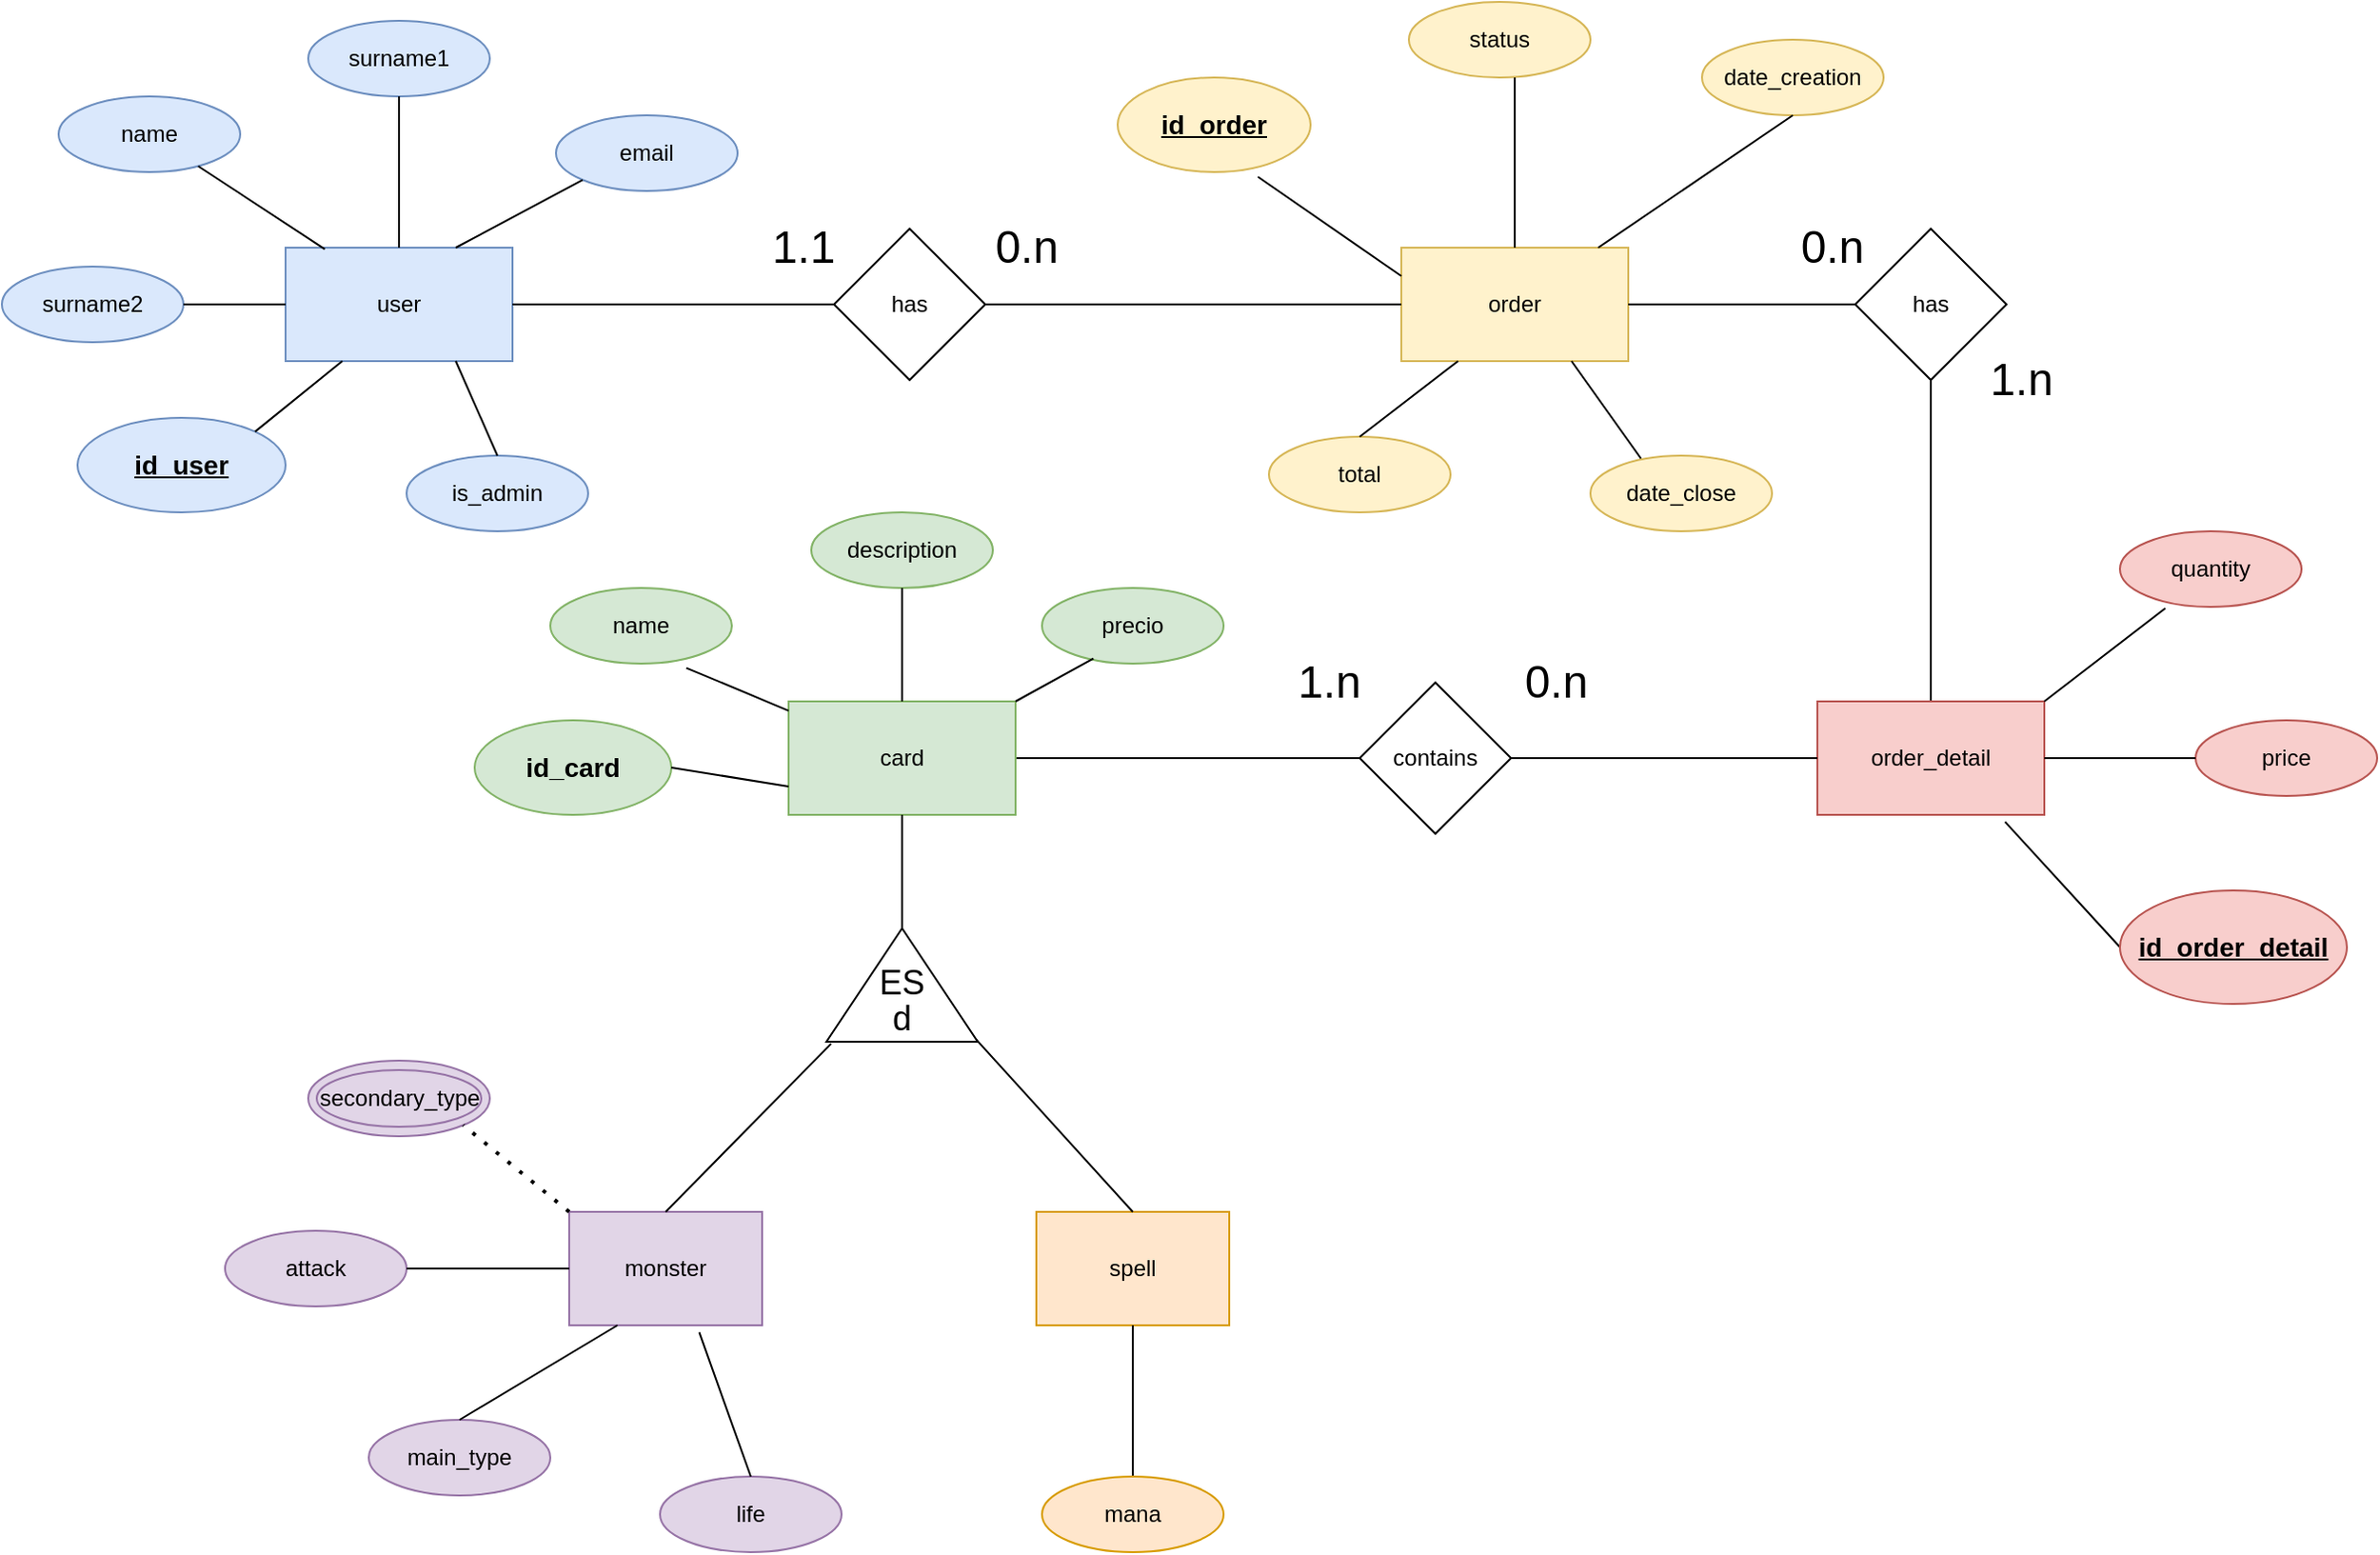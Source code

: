 <mxfile version="24.2.3" type="google">
  <diagram name="Página-1" id="FytL8jTZshEAE2MuBwFe">
    <mxGraphModel grid="1" page="1" gridSize="10" guides="1" tooltips="1" connect="1" arrows="1" fold="1" pageScale="1" pageWidth="827" pageHeight="1169" math="0" shadow="0">
      <root>
        <mxCell id="0" />
        <mxCell id="1" parent="0" />
        <mxCell id="OXCXLse137_cH-5ce6He-1" value="user" style="rounded=0;whiteSpace=wrap;html=1;fillColor=#dae8fc;strokeColor=#6c8ebf;" vertex="1" parent="1">
          <mxGeometry x="60" y="240" width="120" height="60" as="geometry" />
        </mxCell>
        <mxCell id="OXCXLse137_cH-5ce6He-4" value="name" style="ellipse;whiteSpace=wrap;html=1;fillColor=#dae8fc;strokeColor=#6c8ebf;" vertex="1" parent="1">
          <mxGeometry x="-60" y="160" width="96" height="40" as="geometry" />
        </mxCell>
        <mxCell id="OXCXLse137_cH-5ce6He-5" value="&lt;div&gt;surname1&lt;/div&gt;" style="ellipse;whiteSpace=wrap;html=1;fillColor=#dae8fc;strokeColor=#6c8ebf;" vertex="1" parent="1">
          <mxGeometry x="72" y="120" width="96" height="40" as="geometry" />
        </mxCell>
        <mxCell id="OXCXLse137_cH-5ce6He-6" value="&lt;div&gt;surname2&lt;/div&gt;" style="ellipse;whiteSpace=wrap;html=1;fillColor=#dae8fc;strokeColor=#6c8ebf;" vertex="1" parent="1">
          <mxGeometry x="-90" y="250" width="96" height="40" as="geometry" />
        </mxCell>
        <mxCell id="OXCXLse137_cH-5ce6He-7" value="is_admin" style="ellipse;whiteSpace=wrap;html=1;fillColor=#dae8fc;strokeColor=#6c8ebf;" vertex="1" parent="1">
          <mxGeometry x="124" y="350" width="96" height="40" as="geometry" />
        </mxCell>
        <mxCell id="OXCXLse137_cH-5ce6He-8" value="&lt;div&gt;email&lt;/div&gt;" style="ellipse;whiteSpace=wrap;html=1;fillColor=#dae8fc;strokeColor=#6c8ebf;" vertex="1" parent="1">
          <mxGeometry x="203" y="170" width="96" height="40" as="geometry" />
        </mxCell>
        <mxCell id="OXCXLse137_cH-5ce6He-14" value="" style="endArrow=none;html=1;rounded=0;exitX=1;exitY=0.5;exitDx=0;exitDy=0;entryX=0;entryY=0.5;entryDx=0;entryDy=0;" edge="1" parent="1" source="OXCXLse137_cH-5ce6He-1" target="OXCXLse137_cH-5ce6He-15">
          <mxGeometry width="50" height="50" relative="1" as="geometry">
            <mxPoint x="370" y="330" as="sourcePoint" />
            <mxPoint x="370" y="270" as="targetPoint" />
          </mxGeometry>
        </mxCell>
        <mxCell id="OXCXLse137_cH-5ce6He-15" value="has" style="rhombus;whiteSpace=wrap;html=1;" vertex="1" parent="1">
          <mxGeometry x="350" y="230" width="80" height="80" as="geometry" />
        </mxCell>
        <mxCell id="OXCXLse137_cH-5ce6He-16" value="order" style="rounded=0;whiteSpace=wrap;html=1;fillColor=#fff2cc;strokeColor=#d6b656;" vertex="1" parent="1">
          <mxGeometry x="650" y="240" width="120" height="60" as="geometry" />
        </mxCell>
        <mxCell id="OXCXLse137_cH-5ce6He-17" value="" style="endArrow=none;html=1;rounded=0;entryX=0;entryY=0.5;entryDx=0;entryDy=0;exitX=1;exitY=0.5;exitDx=0;exitDy=0;" edge="1" parent="1" source="OXCXLse137_cH-5ce6He-15" target="OXCXLse137_cH-5ce6He-16">
          <mxGeometry width="50" height="50" relative="1" as="geometry">
            <mxPoint x="530" y="410" as="sourcePoint" />
            <mxPoint x="580" y="360" as="targetPoint" />
          </mxGeometry>
        </mxCell>
        <mxCell id="OXCXLse137_cH-5ce6He-19" value="&lt;b&gt;&lt;u&gt;&lt;font style=&quot;font-size: 14px;&quot;&gt;id_order&lt;/font&gt;&lt;/u&gt;&lt;/b&gt;" style="ellipse;whiteSpace=wrap;html=1;fillColor=#fff2cc;strokeColor=#d6b656;" vertex="1" parent="1">
          <mxGeometry x="500" y="150" width="102" height="50" as="geometry" />
        </mxCell>
        <mxCell id="OXCXLse137_cH-5ce6He-21" value="date_creation" style="ellipse;whiteSpace=wrap;html=1;fillColor=#fff2cc;strokeColor=#d6b656;" vertex="1" parent="1">
          <mxGeometry x="809" y="130" width="96" height="40" as="geometry" />
        </mxCell>
        <mxCell id="OXCXLse137_cH-5ce6He-24" value="date_close" style="ellipse;whiteSpace=wrap;html=1;fillColor=#fff2cc;strokeColor=#d6b656;" vertex="1" parent="1">
          <mxGeometry x="750" y="350" width="96" height="40" as="geometry" />
        </mxCell>
        <mxCell id="OXCXLse137_cH-5ce6He-25" value="total" style="ellipse;whiteSpace=wrap;html=1;fillColor=#fff2cc;strokeColor=#d6b656;" vertex="1" parent="1">
          <mxGeometry x="580" y="340" width="96" height="40" as="geometry" />
        </mxCell>
        <mxCell id="OXCXLse137_cH-5ce6He-28" value="" style="endArrow=none;html=1;rounded=0;exitX=0.5;exitY=1;exitDx=0;exitDy=0;entryX=0.5;entryY=0;entryDx=0;entryDy=0;" edge="1" parent="1" source="OXCXLse137_cH-5ce6He-37" target="OXCXLse137_cH-5ce6He-29">
          <mxGeometry width="50" height="50" relative="1" as="geometry">
            <mxPoint x="770" y="330" as="sourcePoint" />
            <mxPoint x="820" y="280" as="targetPoint" />
          </mxGeometry>
        </mxCell>
        <mxCell id="OXCXLse137_cH-5ce6He-29" value="order_detail" style="rounded=0;whiteSpace=wrap;html=1;fillColor=#f8cecc;strokeColor=#b85450;" vertex="1" parent="1">
          <mxGeometry x="870" y="480" width="120" height="60" as="geometry" />
        </mxCell>
        <mxCell id="OXCXLse137_cH-5ce6He-31" value="price" style="ellipse;whiteSpace=wrap;html=1;fillColor=#f8cecc;strokeColor=#b85450;" vertex="1" parent="1">
          <mxGeometry x="1070" y="490" width="96" height="40" as="geometry" />
        </mxCell>
        <mxCell id="OXCXLse137_cH-5ce6He-32" value="quantity" style="ellipse;whiteSpace=wrap;html=1;fillColor=#f8cecc;strokeColor=#b85450;" vertex="1" parent="1">
          <mxGeometry x="1030" y="390" width="96" height="40" as="geometry" />
        </mxCell>
        <mxCell id="OXCXLse137_cH-5ce6He-35" value="" style="endArrow=none;html=1;rounded=0;entryX=0.827;entryY=1.062;entryDx=0;entryDy=0;exitX=0;exitY=0.5;exitDx=0;exitDy=0;entryPerimeter=0;" edge="1" parent="1" source="OXCXLse137_cH-5ce6He-30" target="OXCXLse137_cH-5ce6He-29">
          <mxGeometry width="50" height="50" relative="1" as="geometry">
            <mxPoint x="922" y="420" as="sourcePoint" />
            <mxPoint x="910" y="370" as="targetPoint" />
          </mxGeometry>
        </mxCell>
        <mxCell id="OXCXLse137_cH-5ce6He-37" value="has" style="rhombus;whiteSpace=wrap;html=1;" vertex="1" parent="1">
          <mxGeometry x="890" y="230" width="80" height="80" as="geometry" />
        </mxCell>
        <mxCell id="OXCXLse137_cH-5ce6He-3" value="&lt;b&gt;&lt;u&gt;&lt;font style=&quot;font-size: 14px;&quot;&gt;id_user&lt;/font&gt;&lt;/u&gt;&lt;/b&gt;" style="ellipse;whiteSpace=wrap;html=1;fillColor=#dae8fc;strokeColor=#6c8ebf;" vertex="1" parent="1">
          <mxGeometry x="-50" y="330" width="110" height="50" as="geometry" />
        </mxCell>
        <mxCell id="OXCXLse137_cH-5ce6He-20" value="status" style="ellipse;whiteSpace=wrap;html=1;fillColor=#fff2cc;strokeColor=#d6b656;" vertex="1" parent="1">
          <mxGeometry x="654" y="110" width="96" height="40" as="geometry" />
        </mxCell>
        <mxCell id="OXCXLse137_cH-5ce6He-30" value="&lt;font style=&quot;font-size: 14px;&quot;&gt;&lt;b&gt;&lt;u&gt;id_order_detail&lt;/u&gt;&lt;/b&gt;&lt;/font&gt;" style="ellipse;whiteSpace=wrap;html=1;fillColor=#f8cecc;strokeColor=#b85450;" vertex="1" parent="1">
          <mxGeometry x="1030" y="580" width="120" height="60" as="geometry" />
        </mxCell>
        <mxCell id="OXCXLse137_cH-5ce6He-43" value="contains" style="rhombus;whiteSpace=wrap;html=1;" vertex="1" parent="1">
          <mxGeometry x="628" y="470" width="80" height="80" as="geometry" />
        </mxCell>
        <mxCell id="OXCXLse137_cH-5ce6He-44" value="" style="endArrow=none;html=1;rounded=0;entryX=0;entryY=0.5;entryDx=0;entryDy=0;exitX=1;exitY=0.5;exitDx=0;exitDy=0;" edge="1" parent="1" target="OXCXLse137_cH-5ce6He-43" source="OXCXLse137_cH-5ce6He-46">
          <mxGeometry width="50" height="50" relative="1" as="geometry">
            <mxPoint x="610" y="650" as="sourcePoint" />
            <mxPoint x="1410" y="470" as="targetPoint" />
          </mxGeometry>
        </mxCell>
        <mxCell id="OXCXLse137_cH-5ce6He-45" value="" style="endArrow=none;html=1;rounded=0;exitX=1;exitY=0.5;exitDx=0;exitDy=0;entryX=0;entryY=0.5;entryDx=0;entryDy=0;" edge="1" parent="1" source="OXCXLse137_cH-5ce6He-43" target="OXCXLse137_cH-5ce6He-29">
          <mxGeometry width="50" height="50" relative="1" as="geometry">
            <mxPoint x="1470" y="360" as="sourcePoint" />
            <mxPoint x="1520" y="310" as="targetPoint" />
          </mxGeometry>
        </mxCell>
        <mxCell id="OXCXLse137_cH-5ce6He-46" value="card" style="rounded=0;whiteSpace=wrap;html=1;fillColor=#d5e8d4;strokeColor=#82b366;" vertex="1" parent="1">
          <mxGeometry x="326" y="480" width="120" height="60" as="geometry" />
        </mxCell>
        <mxCell id="OXCXLse137_cH-5ce6He-47" value="name" style="ellipse;whiteSpace=wrap;html=1;fillColor=#d5e8d4;strokeColor=#82b366;" vertex="1" parent="1">
          <mxGeometry x="200" y="420" width="96" height="40" as="geometry" />
        </mxCell>
        <mxCell id="OXCXLse137_cH-5ce6He-48" value="description" style="ellipse;whiteSpace=wrap;html=1;fillColor=#d5e8d4;strokeColor=#82b366;" vertex="1" parent="1">
          <mxGeometry x="338" y="380" width="96" height="40" as="geometry" />
        </mxCell>
        <mxCell id="OXCXLse137_cH-5ce6He-51" value="&lt;font style=&quot;font-size: 14px;&quot;&gt;&lt;b&gt;id_card&lt;/b&gt;&lt;/font&gt;" style="ellipse;whiteSpace=wrap;html=1;fillColor=#d5e8d4;strokeColor=#82b366;" vertex="1" parent="1">
          <mxGeometry x="160" y="490" width="104" height="50" as="geometry" />
        </mxCell>
        <mxCell id="OXCXLse137_cH-5ce6He-53" value="" style="endArrow=none;html=1;rounded=0;exitX=0.5;exitY=1;exitDx=0;exitDy=0;entryX=1;entryY=0.5;entryDx=0;entryDy=0;" edge="1" parent="1" source="OXCXLse137_cH-5ce6He-46" target="vnvBiwGVnYoOAED48BoX-34">
          <mxGeometry width="50" height="50" relative="1" as="geometry">
            <mxPoint x="2000" y="580" as="sourcePoint" />
            <mxPoint x="386" y="630" as="targetPoint" />
          </mxGeometry>
        </mxCell>
        <mxCell id="OXCXLse137_cH-5ce6He-57" value="monster" style="rounded=0;whiteSpace=wrap;html=1;fillColor=#e1d5e7;strokeColor=#9673a6;" vertex="1" parent="1">
          <mxGeometry x="210" y="750" width="102" height="60" as="geometry" />
        </mxCell>
        <mxCell id="OXCXLse137_cH-5ce6He-58" value="spell" style="rounded=0;whiteSpace=wrap;html=1;fillColor=#ffe6cc;strokeColor=#d79b00;" vertex="1" parent="1">
          <mxGeometry x="457" y="750" width="102" height="60" as="geometry" />
        </mxCell>
        <mxCell id="OXCXLse137_cH-5ce6He-61" value="" style="endArrow=none;html=1;rounded=0;entryX=0.5;entryY=1;entryDx=0;entryDy=0;exitX=0.5;exitY=0;exitDx=0;exitDy=0;" edge="1" parent="1" source="OXCXLse137_cH-5ce6He-80" target="OXCXLse137_cH-5ce6He-58">
          <mxGeometry width="50" height="50" relative="1" as="geometry">
            <mxPoint x="380" y="1050" as="sourcePoint" />
            <mxPoint x="1990" y="480" as="targetPoint" />
          </mxGeometry>
        </mxCell>
        <mxCell id="OXCXLse137_cH-5ce6He-70" value="precio" style="ellipse;whiteSpace=wrap;html=1;fillColor=#d5e8d4;strokeColor=#82b366;" vertex="1" parent="1">
          <mxGeometry x="460" y="420" width="96" height="40" as="geometry" />
        </mxCell>
        <mxCell id="OXCXLse137_cH-5ce6He-72" value="name" style="ellipse;whiteSpace=wrap;html=1;fillColor=#e1d5e7;strokeColor=#9673a6;" vertex="1" parent="1">
          <mxGeometry x="72" y="670" width="96" height="40" as="geometry" />
        </mxCell>
        <mxCell id="OXCXLse137_cH-5ce6He-73" value="attack" style="ellipse;whiteSpace=wrap;html=1;fillColor=#e1d5e7;strokeColor=#9673a6;" vertex="1" parent="1">
          <mxGeometry x="28" y="760" width="96" height="40" as="geometry" />
        </mxCell>
        <mxCell id="OXCXLse137_cH-5ce6He-75" value="main_type" style="ellipse;whiteSpace=wrap;html=1;fillColor=#e1d5e7;strokeColor=#9673a6;" vertex="1" parent="1">
          <mxGeometry x="104" y="860" width="96" height="40" as="geometry" />
        </mxCell>
        <mxCell id="OXCXLse137_cH-5ce6He-76" value="secondary_type" style="ellipse;whiteSpace=wrap;html=1;fillColor=#e1d5e7;strokeColor=#9673a6;" vertex="1" parent="1">
          <mxGeometry x="76.5" y="675" width="87" height="30" as="geometry" />
        </mxCell>
        <mxCell id="OXCXLse137_cH-5ce6He-77" value="life" style="ellipse;whiteSpace=wrap;html=1;fillColor=#e1d5e7;strokeColor=#9673a6;" vertex="1" parent="1">
          <mxGeometry x="258" y="890" width="96" height="40" as="geometry" />
        </mxCell>
        <mxCell id="OXCXLse137_cH-5ce6He-80" value="mana" style="ellipse;whiteSpace=wrap;html=1;fillColor=#ffe6cc;strokeColor=#d79b00;" vertex="1" parent="1">
          <mxGeometry x="460" y="890" width="96" height="40" as="geometry" />
        </mxCell>
        <mxCell id="vnvBiwGVnYoOAED48BoX-3" value="" style="endArrow=none;html=1;rounded=0;entryX=1;entryY=0.5;entryDx=0;entryDy=0;exitX=0;exitY=0.5;exitDx=0;exitDy=0;" edge="1" parent="1" source="OXCXLse137_cH-5ce6He-31" target="OXCXLse137_cH-5ce6He-29">
          <mxGeometry width="50" height="50" relative="1" as="geometry">
            <mxPoint x="970" y="700" as="sourcePoint" />
            <mxPoint x="860" y="570" as="targetPoint" />
          </mxGeometry>
        </mxCell>
        <mxCell id="vnvBiwGVnYoOAED48BoX-4" value="" style="endArrow=none;html=1;rounded=0;entryX=1;entryY=0;entryDx=0;entryDy=0;exitX=0.25;exitY=1.019;exitDx=0;exitDy=0;exitPerimeter=0;" edge="1" parent="1" source="OXCXLse137_cH-5ce6He-32" target="OXCXLse137_cH-5ce6He-29">
          <mxGeometry width="50" height="50" relative="1" as="geometry">
            <mxPoint x="1030" y="540" as="sourcePoint" />
            <mxPoint x="920" y="540" as="targetPoint" />
          </mxGeometry>
        </mxCell>
        <mxCell id="vnvBiwGVnYoOAED48BoX-6" value="" style="endArrow=none;html=1;rounded=0;entryX=1;entryY=0.5;entryDx=0;entryDy=0;exitX=0;exitY=0.5;exitDx=0;exitDy=0;" edge="1" parent="1" source="OXCXLse137_cH-5ce6He-37" target="OXCXLse137_cH-5ce6He-16">
          <mxGeometry width="50" height="50" relative="1" as="geometry">
            <mxPoint x="690" y="430" as="sourcePoint" />
            <mxPoint x="740" y="380" as="targetPoint" />
          </mxGeometry>
        </mxCell>
        <mxCell id="vnvBiwGVnYoOAED48BoX-10" value="" style="endArrow=none;html=1;rounded=0;exitX=0.173;exitY=0.013;exitDx=0;exitDy=0;exitPerimeter=0;" edge="1" parent="1" source="OXCXLse137_cH-5ce6He-1" target="OXCXLse137_cH-5ce6He-4">
          <mxGeometry width="50" height="50" relative="1" as="geometry">
            <mxPoint x="72" y="245" as="sourcePoint" />
            <mxPoint x="122" y="195" as="targetPoint" />
          </mxGeometry>
        </mxCell>
        <mxCell id="vnvBiwGVnYoOAED48BoX-11" value="" style="endArrow=none;html=1;rounded=0;exitX=1;exitY=0.5;exitDx=0;exitDy=0;" edge="1" parent="1" source="OXCXLse137_cH-5ce6He-6">
          <mxGeometry width="50" height="50" relative="1" as="geometry">
            <mxPoint x="550" y="350" as="sourcePoint" />
            <mxPoint x="60" y="270" as="targetPoint" />
          </mxGeometry>
        </mxCell>
        <mxCell id="vnvBiwGVnYoOAED48BoX-13" value="" style="endArrow=none;html=1;rounded=0;entryX=0.5;entryY=1;entryDx=0;entryDy=0;exitX=0.5;exitY=0;exitDx=0;exitDy=0;" edge="1" parent="1" source="OXCXLse137_cH-5ce6He-1" target="OXCXLse137_cH-5ce6He-5">
          <mxGeometry width="50" height="50" relative="1" as="geometry">
            <mxPoint x="100" y="230" as="sourcePoint" />
            <mxPoint x="150" y="180" as="targetPoint" />
          </mxGeometry>
        </mxCell>
        <mxCell id="vnvBiwGVnYoOAED48BoX-14" value="" style="endArrow=none;html=1;rounded=0;entryX=0;entryY=1;entryDx=0;entryDy=0;exitX=0.75;exitY=0;exitDx=0;exitDy=0;" edge="1" parent="1" source="OXCXLse137_cH-5ce6He-1" target="OXCXLse137_cH-5ce6He-8">
          <mxGeometry width="50" height="50" relative="1" as="geometry">
            <mxPoint x="550" y="350" as="sourcePoint" />
            <mxPoint x="600" y="300" as="targetPoint" />
          </mxGeometry>
        </mxCell>
        <mxCell id="vnvBiwGVnYoOAED48BoX-15" value="" style="endArrow=none;html=1;rounded=0;exitX=1;exitY=0;exitDx=0;exitDy=0;entryX=0.25;entryY=1;entryDx=0;entryDy=0;" edge="1" parent="1" source="OXCXLse137_cH-5ce6He-3" target="OXCXLse137_cH-5ce6He-1">
          <mxGeometry width="50" height="50" relative="1" as="geometry">
            <mxPoint x="550" y="350" as="sourcePoint" />
            <mxPoint x="600" y="300" as="targetPoint" />
          </mxGeometry>
        </mxCell>
        <mxCell id="vnvBiwGVnYoOAED48BoX-16" value="" style="endArrow=none;html=1;rounded=0;entryX=0.75;entryY=1;entryDx=0;entryDy=0;exitX=0.5;exitY=0;exitDx=0;exitDy=0;" edge="1" parent="1" source="OXCXLse137_cH-5ce6He-7" target="OXCXLse137_cH-5ce6He-1">
          <mxGeometry width="50" height="50" relative="1" as="geometry">
            <mxPoint x="550" y="350" as="sourcePoint" />
            <mxPoint x="600" y="300" as="targetPoint" />
          </mxGeometry>
        </mxCell>
        <mxCell id="vnvBiwGVnYoOAED48BoX-18" value="" style="endArrow=none;html=1;rounded=0;entryX=0.727;entryY=1.05;entryDx=0;entryDy=0;entryPerimeter=0;exitX=0;exitY=0.25;exitDx=0;exitDy=0;" edge="1" parent="1" source="OXCXLse137_cH-5ce6He-16" target="OXCXLse137_cH-5ce6He-19">
          <mxGeometry width="50" height="50" relative="1" as="geometry">
            <mxPoint x="550" y="450" as="sourcePoint" />
            <mxPoint x="600" y="400" as="targetPoint" />
          </mxGeometry>
        </mxCell>
        <mxCell id="vnvBiwGVnYoOAED48BoX-19" value="" style="endArrow=none;html=1;rounded=0;entryX=0.583;entryY=1;entryDx=0;entryDy=0;entryPerimeter=0;" edge="1" parent="1" source="OXCXLse137_cH-5ce6He-16" target="OXCXLse137_cH-5ce6He-20">
          <mxGeometry width="50" height="50" relative="1" as="geometry">
            <mxPoint x="550" y="450" as="sourcePoint" />
            <mxPoint x="600" y="400" as="targetPoint" />
          </mxGeometry>
        </mxCell>
        <mxCell id="vnvBiwGVnYoOAED48BoX-20" value="" style="endArrow=none;html=1;rounded=0;entryX=0.5;entryY=1;entryDx=0;entryDy=0;" edge="1" parent="1" source="OXCXLse137_cH-5ce6He-16" target="OXCXLse137_cH-5ce6He-21">
          <mxGeometry width="50" height="50" relative="1" as="geometry">
            <mxPoint x="550" y="450" as="sourcePoint" />
            <mxPoint x="600" y="400" as="targetPoint" />
          </mxGeometry>
        </mxCell>
        <mxCell id="vnvBiwGVnYoOAED48BoX-22" value="" style="endArrow=none;html=1;rounded=0;entryX=0.278;entryY=0.037;entryDx=0;entryDy=0;exitX=0.75;exitY=1;exitDx=0;exitDy=0;entryPerimeter=0;" edge="1" parent="1" source="OXCXLse137_cH-5ce6He-16" target="OXCXLse137_cH-5ce6He-24">
          <mxGeometry width="50" height="50" relative="1" as="geometry">
            <mxPoint x="780" y="240" as="sourcePoint" />
            <mxPoint x="590" y="400" as="targetPoint" />
          </mxGeometry>
        </mxCell>
        <mxCell id="vnvBiwGVnYoOAED48BoX-24" value="" style="endArrow=none;html=1;rounded=0;entryX=1;entryY=0.5;entryDx=0;entryDy=0;exitX=0;exitY=0.75;exitDx=0;exitDy=0;" edge="1" parent="1" source="OXCXLse137_cH-5ce6He-46" target="OXCXLse137_cH-5ce6He-51">
          <mxGeometry width="50" height="50" relative="1" as="geometry">
            <mxPoint x="540" y="570" as="sourcePoint" />
            <mxPoint x="590" y="520" as="targetPoint" />
          </mxGeometry>
        </mxCell>
        <mxCell id="vnvBiwGVnYoOAED48BoX-25" value="" style="endArrow=none;html=1;rounded=0;entryX=0.749;entryY=1.057;entryDx=0;entryDy=0;entryPerimeter=0;" edge="1" parent="1" source="OXCXLse137_cH-5ce6He-46" target="OXCXLse137_cH-5ce6He-47">
          <mxGeometry width="50" height="50" relative="1" as="geometry">
            <mxPoint x="540" y="570" as="sourcePoint" />
            <mxPoint x="590" y="520" as="targetPoint" />
          </mxGeometry>
        </mxCell>
        <mxCell id="vnvBiwGVnYoOAED48BoX-26" value="" style="endArrow=none;html=1;rounded=0;entryX=0.5;entryY=1;entryDx=0;entryDy=0;exitX=0.5;exitY=0;exitDx=0;exitDy=0;" edge="1" parent="1" source="OXCXLse137_cH-5ce6He-46" target="OXCXLse137_cH-5ce6He-48">
          <mxGeometry width="50" height="50" relative="1" as="geometry">
            <mxPoint x="540" y="570" as="sourcePoint" />
            <mxPoint x="590" y="520" as="targetPoint" />
          </mxGeometry>
        </mxCell>
        <mxCell id="vnvBiwGVnYoOAED48BoX-27" value="" style="endArrow=none;html=1;rounded=0;entryX=0.283;entryY=0.933;entryDx=0;entryDy=0;entryPerimeter=0;exitX=1;exitY=0;exitDx=0;exitDy=0;" edge="1" parent="1" source="OXCXLse137_cH-5ce6He-46" target="OXCXLse137_cH-5ce6He-70">
          <mxGeometry width="50" height="50" relative="1" as="geometry">
            <mxPoint x="540" y="570" as="sourcePoint" />
            <mxPoint x="590" y="520" as="targetPoint" />
          </mxGeometry>
        </mxCell>
        <mxCell id="vnvBiwGVnYoOAED48BoX-28" style="edgeStyle=orthogonalEdgeStyle;rounded=0;orthogonalLoop=1;jettySize=auto;html=1;exitX=0.5;exitY=1;exitDx=0;exitDy=0;" edge="1" parent="1" source="OXCXLse137_cH-5ce6He-76" target="OXCXLse137_cH-5ce6He-76">
          <mxGeometry relative="1" as="geometry" />
        </mxCell>
        <mxCell id="vnvBiwGVnYoOAED48BoX-29" value="" style="endArrow=none;html=1;rounded=0;entryX=0.674;entryY=1.062;entryDx=0;entryDy=0;entryPerimeter=0;exitX=0.5;exitY=0;exitDx=0;exitDy=0;" edge="1" parent="1" source="OXCXLse137_cH-5ce6He-77" target="OXCXLse137_cH-5ce6He-57">
          <mxGeometry width="50" height="50" relative="1" as="geometry">
            <mxPoint x="300" y="850" as="sourcePoint" />
            <mxPoint x="350" y="800" as="targetPoint" />
          </mxGeometry>
        </mxCell>
        <mxCell id="vnvBiwGVnYoOAED48BoX-30" value="" style="endArrow=none;html=1;rounded=0;entryX=0.25;entryY=1;entryDx=0;entryDy=0;exitX=0.5;exitY=0;exitDx=0;exitDy=0;" edge="1" parent="1" source="OXCXLse137_cH-5ce6He-75" target="OXCXLse137_cH-5ce6He-57">
          <mxGeometry width="50" height="50" relative="1" as="geometry">
            <mxPoint x="540" y="820" as="sourcePoint" />
            <mxPoint x="590" y="770" as="targetPoint" />
          </mxGeometry>
        </mxCell>
        <mxCell id="vnvBiwGVnYoOAED48BoX-31" value="" style="endArrow=none;html=1;rounded=0;exitX=1;exitY=0.5;exitDx=0;exitDy=0;" edge="1" parent="1" source="OXCXLse137_cH-5ce6He-73" target="OXCXLse137_cH-5ce6He-57">
          <mxGeometry width="50" height="50" relative="1" as="geometry">
            <mxPoint x="540" y="820" as="sourcePoint" />
            <mxPoint x="590" y="770" as="targetPoint" />
          </mxGeometry>
        </mxCell>
        <mxCell id="vnvBiwGVnYoOAED48BoX-34" value="" style="triangle;whiteSpace=wrap;html=1;rotation=-90;" vertex="1" parent="1">
          <mxGeometry x="356" y="590" width="60" height="80" as="geometry" />
        </mxCell>
        <mxCell id="vnvBiwGVnYoOAED48BoX-35" value="" style="endArrow=none;html=1;rounded=0;exitX=0.5;exitY=0;exitDx=0;exitDy=0;entryX=-0.018;entryY=0.031;entryDx=0;entryDy=0;entryPerimeter=0;" edge="1" parent="1" source="OXCXLse137_cH-5ce6He-57" target="vnvBiwGVnYoOAED48BoX-34">
          <mxGeometry width="50" height="50" relative="1" as="geometry">
            <mxPoint x="540" y="700" as="sourcePoint" />
            <mxPoint x="590" y="650" as="targetPoint" />
          </mxGeometry>
        </mxCell>
        <mxCell id="vnvBiwGVnYoOAED48BoX-36" value="" style="endArrow=none;html=1;rounded=0;entryX=0.018;entryY=0.991;entryDx=0;entryDy=0;entryPerimeter=0;exitX=0.5;exitY=0;exitDx=0;exitDy=0;" edge="1" parent="1" source="OXCXLse137_cH-5ce6He-58" target="vnvBiwGVnYoOAED48BoX-34">
          <mxGeometry width="50" height="50" relative="1" as="geometry">
            <mxPoint x="540" y="700" as="sourcePoint" />
            <mxPoint x="590" y="650" as="targetPoint" />
          </mxGeometry>
        </mxCell>
        <mxCell id="vnvBiwGVnYoOAED48BoX-37" value="&lt;font style=&quot;font-size: 24px;&quot;&gt;1.1&lt;/font&gt;" style="text;html=1;align=center;verticalAlign=middle;whiteSpace=wrap;rounded=0;" vertex="1" parent="1">
          <mxGeometry x="296" y="220" width="76" height="40" as="geometry" />
        </mxCell>
        <mxCell id="vnvBiwGVnYoOAED48BoX-38" value="&lt;font style=&quot;font-size: 24px;&quot;&gt;0.n&lt;/font&gt;" style="text;html=1;align=center;verticalAlign=middle;whiteSpace=wrap;rounded=0;" vertex="1" parent="1">
          <mxGeometry x="414" y="220" width="76" height="40" as="geometry" />
        </mxCell>
        <mxCell id="vnvBiwGVnYoOAED48BoX-39" value="&lt;font style=&quot;font-size: 24px;&quot;&gt;0.n&lt;/font&gt;" style="text;html=1;align=center;verticalAlign=middle;whiteSpace=wrap;rounded=0;" vertex="1" parent="1">
          <mxGeometry x="840" y="220" width="76" height="40" as="geometry" />
        </mxCell>
        <mxCell id="vnvBiwGVnYoOAED48BoX-41" value="" style="endArrow=none;html=1;rounded=0;entryX=0.5;entryY=0;entryDx=0;entryDy=0;exitX=0.25;exitY=1;exitDx=0;exitDy=0;" edge="1" parent="1" source="OXCXLse137_cH-5ce6He-16" target="OXCXLse137_cH-5ce6He-25">
          <mxGeometry width="50" height="50" relative="1" as="geometry">
            <mxPoint x="660" y="265" as="sourcePoint" />
            <mxPoint x="590" y="222" as="targetPoint" />
          </mxGeometry>
        </mxCell>
        <mxCell id="vnvBiwGVnYoOAED48BoX-43" value="&lt;font style=&quot;font-size: 24px;&quot;&gt;1.n&lt;/font&gt;" style="text;html=1;align=center;verticalAlign=middle;whiteSpace=wrap;rounded=0;" vertex="1" parent="1">
          <mxGeometry x="940" y="290" width="76" height="40" as="geometry" />
        </mxCell>
        <mxCell id="vnvBiwGVnYoOAED48BoX-44" value="&lt;font style=&quot;font-size: 24px;&quot;&gt;1.n&lt;/font&gt;" style="text;html=1;align=center;verticalAlign=middle;whiteSpace=wrap;rounded=0;" vertex="1" parent="1">
          <mxGeometry x="574" y="450" width="76" height="40" as="geometry" />
        </mxCell>
        <mxCell id="vnvBiwGVnYoOAED48BoX-45" value="&lt;font style=&quot;font-size: 24px;&quot;&gt;0.n&lt;/font&gt;" style="text;html=1;align=center;verticalAlign=middle;whiteSpace=wrap;rounded=0;" vertex="1" parent="1">
          <mxGeometry x="694" y="450" width="76" height="40" as="geometry" />
        </mxCell>
        <mxCell id="vnvBiwGVnYoOAED48BoX-46" value="&lt;font style=&quot;font-size: 18px;&quot;&gt;ES&lt;/font&gt;" style="text;html=1;align=center;verticalAlign=middle;whiteSpace=wrap;rounded=0;" vertex="1" parent="1">
          <mxGeometry x="356" y="614" width="60" height="30" as="geometry" />
        </mxCell>
        <mxCell id="vnvBiwGVnYoOAED48BoX-47" value="&lt;font style=&quot;font-size: 18px;&quot;&gt;d&lt;/font&gt;" style="text;html=1;align=center;verticalAlign=middle;whiteSpace=wrap;rounded=0;" vertex="1" parent="1">
          <mxGeometry x="356" y="633" width="60" height="30" as="geometry" />
        </mxCell>
        <mxCell id="vnvBiwGVnYoOAED48BoX-48" value="" style="endArrow=none;dashed=1;html=1;dashPattern=1 3;strokeWidth=2;rounded=0;entryX=1;entryY=1;entryDx=0;entryDy=0;exitX=0;exitY=0;exitDx=0;exitDy=0;" edge="1" parent="1" source="OXCXLse137_cH-5ce6He-57" target="OXCXLse137_cH-5ce6He-72">
          <mxGeometry width="50" height="50" relative="1" as="geometry">
            <mxPoint x="590" y="830" as="sourcePoint" />
            <mxPoint x="640" y="780" as="targetPoint" />
          </mxGeometry>
        </mxCell>
      </root>
    </mxGraphModel>
  </diagram>
</mxfile>
